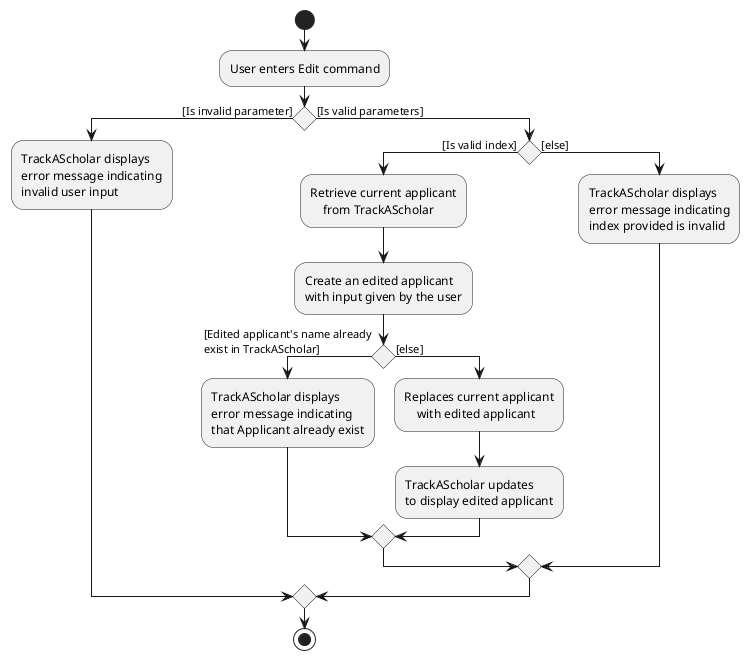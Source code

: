 @startuml
start
:User enters Edit command;

if () then ([Is invalid parameter])
    :TrackAScholar displays\nerror message indicating\ninvalid user input;

else ([Is valid parameters])

    if () then ([Is valid index])
        :Retrieve current applicant\n    from TrackAScholar;

        :Create an edited applicant\nwith input given by the user;

        if () then ([Edited applicant's name already\nexist in TrackAScholar])
            :TrackAScholar displays\nerror message indicating\nthat Applicant already exist;

        else ([else])
            :Replaces current applicant\n    with edited applicant;

            :TrackAScholar updates\nto display edited applicant;
        endif

    else ([else])
        :TrackAScholar displays\nerror message indicating\nindex provided is invalid;

    endif

endif
stop
@enduml
